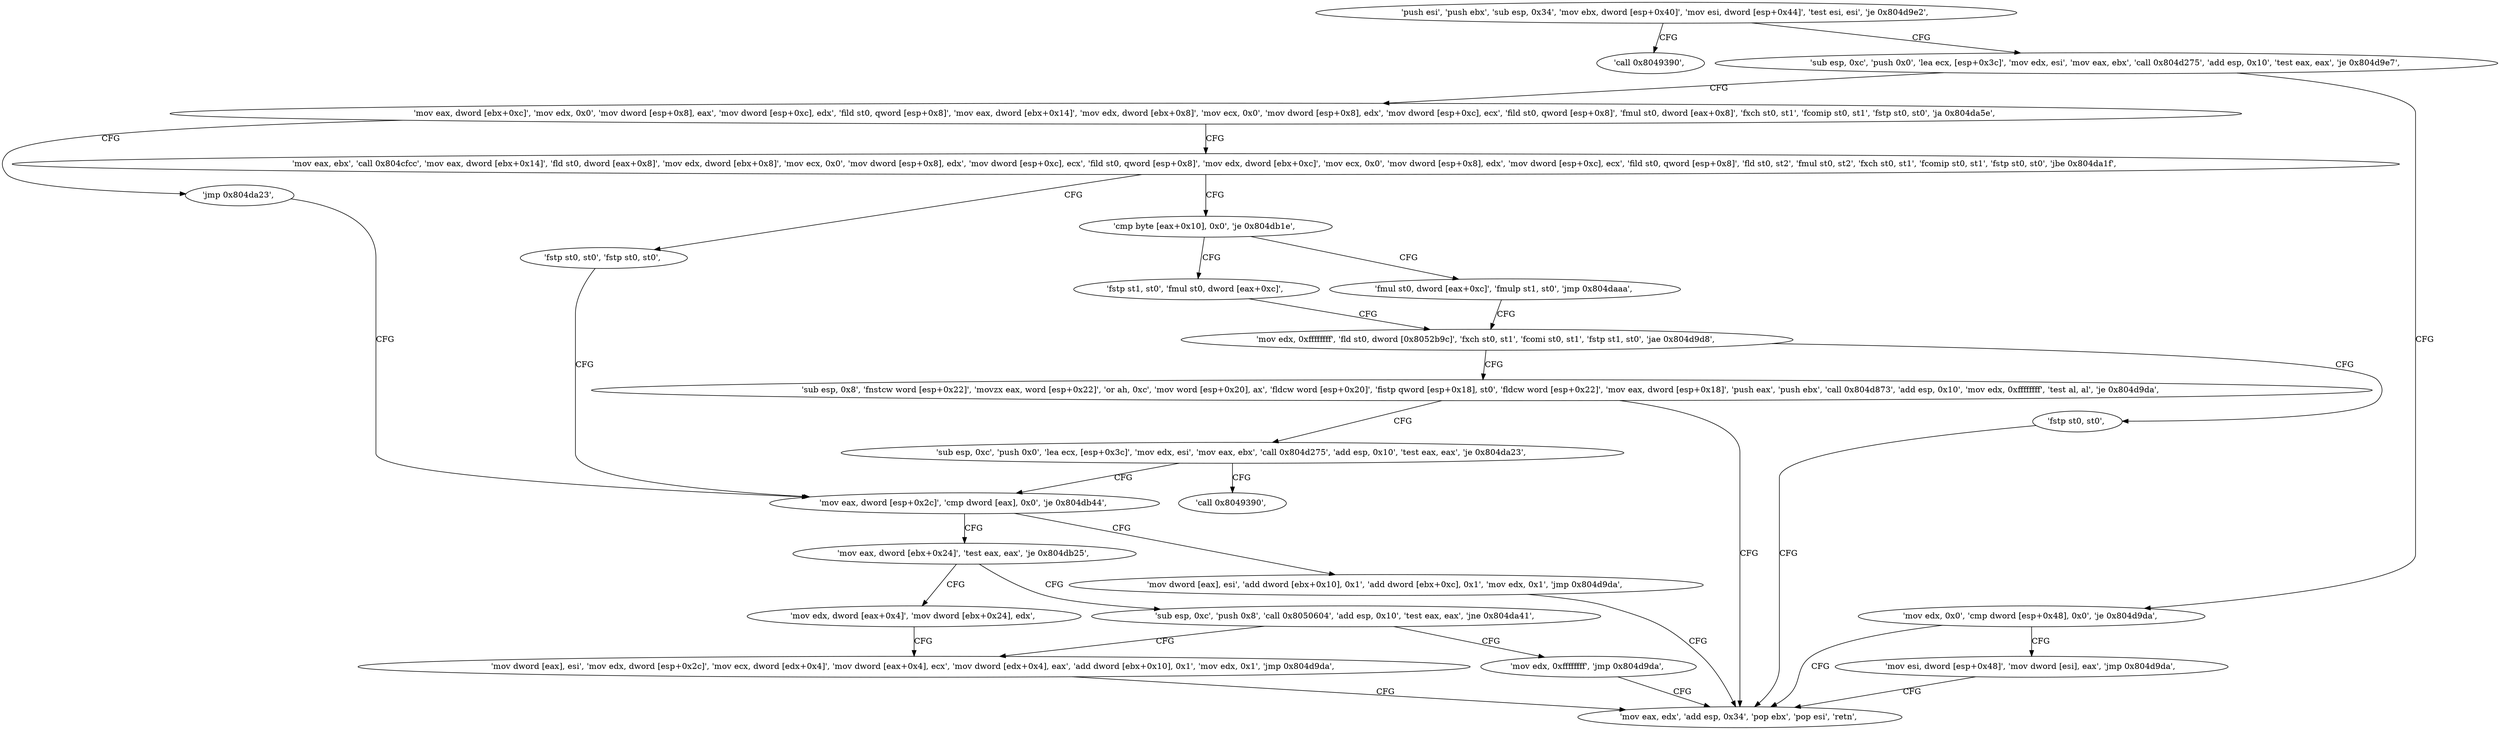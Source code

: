 digraph "func" {
"134535578" [label = "'push esi', 'push ebx', 'sub esp, 0x34', 'mov ebx, dword [esp+0x40]', 'mov esi, dword [esp+0x44]', 'test esi, esi', 'je 0x804d9e2', " ]
"134535650" [label = "'call 0x8049390', " ]
"134535595" [label = "'sub esp, 0xc', 'push 0x0', 'lea ecx, [esp+0x3c]', 'mov edx, esi', 'mov eax, ebx', 'call 0x804d275', 'add esp, 0x10', 'test eax, eax', 'je 0x804d9e7', " ]
"134535655" [label = "'mov eax, dword [ebx+0xc]', 'mov edx, 0x0', 'mov dword [esp+0x8], eax', 'mov dword [esp+0xc], edx', 'fild st0, qword [esp+0x8]', 'mov eax, dword [ebx+0x14]', 'mov edx, dword [ebx+0x8]', 'mov ecx, 0x0', 'mov dword [esp+0x8], edx', 'mov dword [esp+0xc], ecx', 'fild st0, qword [esp+0x8]', 'fmul st0, dword [eax+0x8]', 'fxch st0, st1', 'fcomip st0, st1', 'fstp st0, st0', 'ja 0x804da5e', " ]
"134535620" [label = "'mov edx, 0x0', 'cmp dword [esp+0x48], 0x0', 'je 0x804d9da', " ]
"134535774" [label = "'mov eax, ebx', 'call 0x804cfcc', 'mov eax, dword [ebx+0x14]', 'fld st0, dword [eax+0x8]', 'mov edx, dword [ebx+0x8]', 'mov ecx, 0x0', 'mov dword [esp+0x8], edx', 'mov dword [esp+0xc], ecx', 'fild st0, qword [esp+0x8]', 'mov edx, dword [ebx+0xc]', 'mov ecx, 0x0', 'mov dword [esp+0x8], edx', 'mov dword [esp+0xc], ecx', 'fild st0, qword [esp+0x8]', 'fld st0, st2', 'fmul st0, st2', 'fxch st0, st1', 'fcomip st0, st1', 'fstp st0, st0', 'jbe 0x804da1f', " ]
"134535709" [label = "'jmp 0x804da23', " ]
"134535642" [label = "'mov eax, edx', 'add esp, 0x34', 'pop ebx', 'pop esi', 'retn', " ]
"134535632" [label = "'mov esi, dword [esp+0x48]', 'mov dword [esi], eax', 'jmp 0x804d9da', " ]
"134535711" [label = "'fstp st0, st0', 'fstp st0, st0', " ]
"134535839" [label = "'cmp byte [eax+0x10], 0x0', 'je 0x804db1e', " ]
"134535715" [label = "'mov eax, dword [esp+0x2c]', 'cmp dword [eax], 0x0', 'je 0x804db44', " ]
"134535966" [label = "'fmul st0, dword [eax+0xc]', 'fmulp st1, st0', 'jmp 0x804daaa', " ]
"134535845" [label = "'fstp st1, st0', 'fmul st0, dword [eax+0xc]', " ]
"134536004" [label = "'mov dword [eax], esi', 'add dword [ebx+0x10], 0x1', 'add dword [ebx+0xc], 0x1', 'mov edx, 0x1', 'jmp 0x804d9da', " ]
"134535728" [label = "'mov eax, dword [ebx+0x24]', 'test eax, eax', 'je 0x804db25', " ]
"134535973" [label = "'sub esp, 0xc', 'push 0x8', 'call 0x8050604', 'add esp, 0x10', 'test eax, eax', 'jne 0x804da41', " ]
"134535739" [label = "'mov edx, dword [eax+0x4]', 'mov dword [ebx+0x24], edx', " ]
"134535850" [label = "'mov edx, 0xffffffff', 'fld st0, dword [0x8052b9c]', 'fxch st0, st1', 'fcomi st0, st1', 'fstp st1, st0', 'jae 0x804d9d8', " ]
"134535745" [label = "'mov dword [eax], esi', 'mov edx, dword [esp+0x2c]', 'mov ecx, dword [edx+0x4]', 'mov dword [eax+0x4], ecx', 'mov dword [edx+0x4], eax', 'add dword [ebx+0x10], 0x1', 'mov edx, 0x1', 'jmp 0x804d9da', " ]
"134535994" [label = "'mov edx, 0xffffffff', 'jmp 0x804d9da', " ]
"134535640" [label = "'fstp st0, st0', " ]
"134535873" [label = "'sub esp, 0x8', 'fnstcw word [esp+0x22]', 'movzx eax, word [esp+0x22]', 'or ah, 0xc', 'mov word [esp+0x20], ax', 'fldcw word [esp+0x20]', 'fistp qword [esp+0x18], st0', 'fldcw word [esp+0x22]', 'mov eax, dword [esp+0x18]', 'push eax', 'push ebx', 'call 0x804d873', 'add esp, 0x10', 'mov edx, 0xffffffff', 'test al, al', 'je 0x804d9da', " ]
"134535932" [label = "'sub esp, 0xc', 'push 0x0', 'lea ecx, [esp+0x3c]', 'mov edx, esi', 'mov eax, ebx', 'call 0x804d275', 'add esp, 0x10', 'test eax, eax', 'je 0x804da23', " ]
"134535961" [label = "'call 0x8049390', " ]
"134535578" -> "134535650" [ label = "CFG" ]
"134535578" -> "134535595" [ label = "CFG" ]
"134535595" -> "134535655" [ label = "CFG" ]
"134535595" -> "134535620" [ label = "CFG" ]
"134535655" -> "134535774" [ label = "CFG" ]
"134535655" -> "134535709" [ label = "CFG" ]
"134535620" -> "134535642" [ label = "CFG" ]
"134535620" -> "134535632" [ label = "CFG" ]
"134535774" -> "134535711" [ label = "CFG" ]
"134535774" -> "134535839" [ label = "CFG" ]
"134535709" -> "134535715" [ label = "CFG" ]
"134535632" -> "134535642" [ label = "CFG" ]
"134535711" -> "134535715" [ label = "CFG" ]
"134535839" -> "134535966" [ label = "CFG" ]
"134535839" -> "134535845" [ label = "CFG" ]
"134535715" -> "134536004" [ label = "CFG" ]
"134535715" -> "134535728" [ label = "CFG" ]
"134535966" -> "134535850" [ label = "CFG" ]
"134535845" -> "134535850" [ label = "CFG" ]
"134536004" -> "134535642" [ label = "CFG" ]
"134535728" -> "134535973" [ label = "CFG" ]
"134535728" -> "134535739" [ label = "CFG" ]
"134535973" -> "134535745" [ label = "CFG" ]
"134535973" -> "134535994" [ label = "CFG" ]
"134535739" -> "134535745" [ label = "CFG" ]
"134535850" -> "134535640" [ label = "CFG" ]
"134535850" -> "134535873" [ label = "CFG" ]
"134535745" -> "134535642" [ label = "CFG" ]
"134535994" -> "134535642" [ label = "CFG" ]
"134535640" -> "134535642" [ label = "CFG" ]
"134535873" -> "134535642" [ label = "CFG" ]
"134535873" -> "134535932" [ label = "CFG" ]
"134535932" -> "134535715" [ label = "CFG" ]
"134535932" -> "134535961" [ label = "CFG" ]
}
